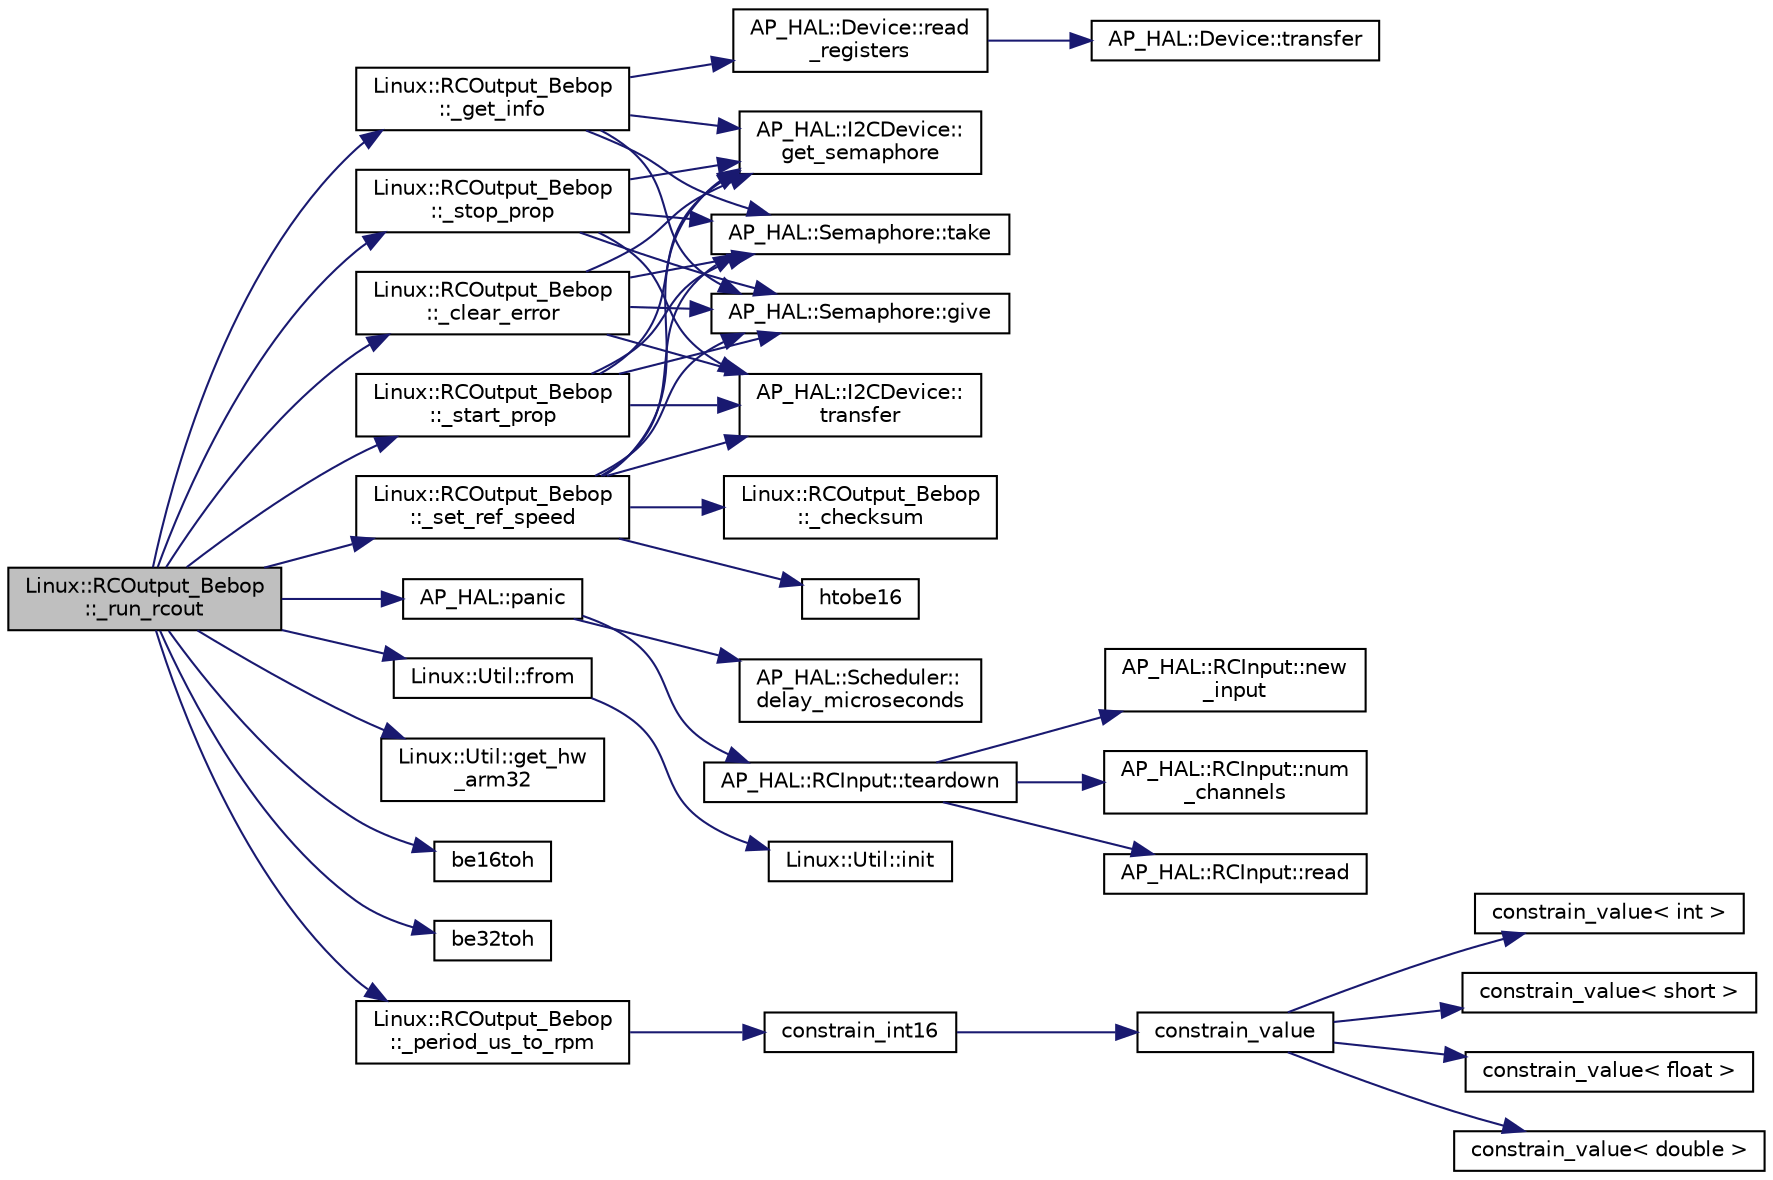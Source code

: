 digraph "Linux::RCOutput_Bebop::_run_rcout"
{
 // INTERACTIVE_SVG=YES
  edge [fontname="Helvetica",fontsize="10",labelfontname="Helvetica",labelfontsize="10"];
  node [fontname="Helvetica",fontsize="10",shape=record];
  rankdir="LR";
  Node1 [label="Linux::RCOutput_Bebop\l::_run_rcout",height=0.2,width=0.4,color="black", fillcolor="grey75", style="filled", fontcolor="black"];
  Node1 -> Node2 [color="midnightblue",fontsize="10",style="solid",fontname="Helvetica"];
  Node2 [label="Linux::RCOutput_Bebop\l::_get_info",height=0.2,width=0.4,color="black", fillcolor="white", style="filled",URL="$classLinux_1_1RCOutput__Bebop.html#aa2ea705fca68e17bde411377af8a2c30"];
  Node2 -> Node3 [color="midnightblue",fontsize="10",style="solid",fontname="Helvetica"];
  Node3 [label="AP_HAL::I2CDevice::\lget_semaphore",height=0.2,width=0.4,color="black", fillcolor="white", style="filled",URL="$classAP__HAL_1_1I2CDevice.html#aecaa17329f98d50d437e53507b1e5c77"];
  Node2 -> Node4 [color="midnightblue",fontsize="10",style="solid",fontname="Helvetica"];
  Node4 [label="AP_HAL::Semaphore::take",height=0.2,width=0.4,color="black", fillcolor="white", style="filled",URL="$classAP__HAL_1_1Semaphore.html#abd3a0affad8bb211981a979f30386589"];
  Node2 -> Node5 [color="midnightblue",fontsize="10",style="solid",fontname="Helvetica"];
  Node5 [label="AP_HAL::Device::read\l_registers",height=0.2,width=0.4,color="black", fillcolor="white", style="filled",URL="$classAP__HAL_1_1Device.html#a66215f964cfb5c7421effdb88a749550"];
  Node5 -> Node6 [color="midnightblue",fontsize="10",style="solid",fontname="Helvetica"];
  Node6 [label="AP_HAL::Device::transfer",height=0.2,width=0.4,color="black", fillcolor="white", style="filled",URL="$classAP__HAL_1_1Device.html#a2af24b5f93b678af718b65a606e538b0"];
  Node2 -> Node7 [color="midnightblue",fontsize="10",style="solid",fontname="Helvetica"];
  Node7 [label="AP_HAL::Semaphore::give",height=0.2,width=0.4,color="black", fillcolor="white", style="filled",URL="$classAP__HAL_1_1Semaphore.html#afcdbf03d5bea9d83037acc93bfaea7ce"];
  Node1 -> Node8 [color="midnightblue",fontsize="10",style="solid",fontname="Helvetica"];
  Node8 [label="AP_HAL::panic",height=0.2,width=0.4,color="black", fillcolor="white", style="filled",URL="$namespaceAP__HAL.html#a71832f03d849a0c088f04fc98d3c8143"];
  Node8 -> Node9 [color="midnightblue",fontsize="10",style="solid",fontname="Helvetica"];
  Node9 [label="AP_HAL::RCInput::teardown",height=0.2,width=0.4,color="black", fillcolor="white", style="filled",URL="$classAP__HAL_1_1RCInput.html#a2bea13d38f2b9ae8bf5193a3a69f0a31"];
  Node9 -> Node10 [color="midnightblue",fontsize="10",style="solid",fontname="Helvetica"];
  Node10 [label="AP_HAL::RCInput::new\l_input",height=0.2,width=0.4,color="black", fillcolor="white", style="filled",URL="$classAP__HAL_1_1RCInput.html#aee1fade33080edef83dd7db0fad0f7da"];
  Node9 -> Node11 [color="midnightblue",fontsize="10",style="solid",fontname="Helvetica"];
  Node11 [label="AP_HAL::RCInput::num\l_channels",height=0.2,width=0.4,color="black", fillcolor="white", style="filled",URL="$classAP__HAL_1_1RCInput.html#ae55f959c6115c1f41783af3a2b6c4fcd"];
  Node9 -> Node12 [color="midnightblue",fontsize="10",style="solid",fontname="Helvetica"];
  Node12 [label="AP_HAL::RCInput::read",height=0.2,width=0.4,color="black", fillcolor="white", style="filled",URL="$classAP__HAL_1_1RCInput.html#a078fd7e6d2e6a899009ec674a8e03498"];
  Node8 -> Node13 [color="midnightblue",fontsize="10",style="solid",fontname="Helvetica"];
  Node13 [label="AP_HAL::Scheduler::\ldelay_microseconds",height=0.2,width=0.4,color="black", fillcolor="white", style="filled",URL="$classAP__HAL_1_1Scheduler.html#a78c4f1b1f192ac1c99544b6cc8f099b0"];
  Node1 -> Node14 [color="midnightblue",fontsize="10",style="solid",fontname="Helvetica"];
  Node14 [label="Linux::Util::from",height=0.2,width=0.4,color="black", fillcolor="white", style="filled",URL="$classLinux_1_1Util.html#addd6070e02a90ee0a7063f0c3db4fecc"];
  Node14 -> Node15 [color="midnightblue",fontsize="10",style="solid",fontname="Helvetica"];
  Node15 [label="Linux::Util::init",height=0.2,width=0.4,color="black", fillcolor="white", style="filled",URL="$classLinux_1_1Util.html#ae03dc062803bf3bcda9cbd77e781c7d4"];
  Node1 -> Node16 [color="midnightblue",fontsize="10",style="solid",fontname="Helvetica"];
  Node16 [label="Linux::Util::get_hw\l_arm32",height=0.2,width=0.4,color="black", fillcolor="white", style="filled",URL="$classLinux_1_1Util.html#a7be36bbc123b07ab7c5b5e583773f39a"];
  Node1 -> Node17 [color="midnightblue",fontsize="10",style="solid",fontname="Helvetica"];
  Node17 [label="be16toh",height=0.2,width=0.4,color="black", fillcolor="white", style="filled",URL="$sparse-endian_8h.html#a4460d76503583c1209bc0e78a5ccaefb"];
  Node1 -> Node18 [color="midnightblue",fontsize="10",style="solid",fontname="Helvetica"];
  Node18 [label="be32toh",height=0.2,width=0.4,color="black", fillcolor="white", style="filled",URL="$sparse-endian_8h.html#ac9479471ad041b1c2674a58bf7660c6c"];
  Node1 -> Node19 [color="midnightblue",fontsize="10",style="solid",fontname="Helvetica"];
  Node19 [label="Linux::RCOutput_Bebop\l::_period_us_to_rpm",height=0.2,width=0.4,color="black", fillcolor="white", style="filled",URL="$classLinux_1_1RCOutput__Bebop.html#a8608a9d1cbd2c80b1d52b7712bbb777b"];
  Node19 -> Node20 [color="midnightblue",fontsize="10",style="solid",fontname="Helvetica"];
  Node20 [label="constrain_int16",height=0.2,width=0.4,color="black", fillcolor="white", style="filled",URL="$AP__Math_8h.html#a68558c4f79a8582543daefde13c64abc"];
  Node20 -> Node21 [color="midnightblue",fontsize="10",style="solid",fontname="Helvetica"];
  Node21 [label="constrain_value",height=0.2,width=0.4,color="black", fillcolor="white", style="filled",URL="$AP__Math_8h.html#a20e8f8671c282c69c1954652b6d61585"];
  Node21 -> Node22 [color="midnightblue",fontsize="10",style="solid",fontname="Helvetica"];
  Node22 [label="constrain_value\< int \>",height=0.2,width=0.4,color="black", fillcolor="white", style="filled",URL="$AP__Math_8cpp.html#a37e8e901754cb9c8e53a8e3030c82c50"];
  Node21 -> Node23 [color="midnightblue",fontsize="10",style="solid",fontname="Helvetica"];
  Node23 [label="constrain_value\< short \>",height=0.2,width=0.4,color="black", fillcolor="white", style="filled",URL="$AP__Math_8cpp.html#afdbe107ec1987d318a6347816fbf2b89"];
  Node21 -> Node24 [color="midnightblue",fontsize="10",style="solid",fontname="Helvetica"];
  Node24 [label="constrain_value\< float \>",height=0.2,width=0.4,color="black", fillcolor="white", style="filled",URL="$AP__Math_8cpp.html#ae6c621670c214da687de21d4e3a92587"];
  Node21 -> Node25 [color="midnightblue",fontsize="10",style="solid",fontname="Helvetica"];
  Node25 [label="constrain_value\< double \>",height=0.2,width=0.4,color="black", fillcolor="white", style="filled",URL="$AP__Math_8cpp.html#afe3990b00e9abc43fa97dfaf8e32f5c4"];
  Node1 -> Node26 [color="midnightblue",fontsize="10",style="solid",fontname="Helvetica"];
  Node26 [label="Linux::RCOutput_Bebop\l::_stop_prop",height=0.2,width=0.4,color="black", fillcolor="white", style="filled",URL="$classLinux_1_1RCOutput__Bebop.html#acf39e1069dc57bdadd83b83d9e0d6176"];
  Node26 -> Node3 [color="midnightblue",fontsize="10",style="solid",fontname="Helvetica"];
  Node26 -> Node4 [color="midnightblue",fontsize="10",style="solid",fontname="Helvetica"];
  Node26 -> Node27 [color="midnightblue",fontsize="10",style="solid",fontname="Helvetica"];
  Node27 [label="AP_HAL::I2CDevice::\ltransfer",height=0.2,width=0.4,color="black", fillcolor="white", style="filled",URL="$classAP__HAL_1_1I2CDevice.html#a2e581ddc9b02eb73ad2fdf488fe8dc86"];
  Node26 -> Node7 [color="midnightblue",fontsize="10",style="solid",fontname="Helvetica"];
  Node1 -> Node28 [color="midnightblue",fontsize="10",style="solid",fontname="Helvetica"];
  Node28 [label="Linux::RCOutput_Bebop\l::_clear_error",height=0.2,width=0.4,color="black", fillcolor="white", style="filled",URL="$classLinux_1_1RCOutput__Bebop.html#ab68f6278b7a4a894cbd3f6a4c8435adb"];
  Node28 -> Node3 [color="midnightblue",fontsize="10",style="solid",fontname="Helvetica"];
  Node28 -> Node4 [color="midnightblue",fontsize="10",style="solid",fontname="Helvetica"];
  Node28 -> Node27 [color="midnightblue",fontsize="10",style="solid",fontname="Helvetica"];
  Node28 -> Node7 [color="midnightblue",fontsize="10",style="solid",fontname="Helvetica"];
  Node1 -> Node29 [color="midnightblue",fontsize="10",style="solid",fontname="Helvetica"];
  Node29 [label="Linux::RCOutput_Bebop\l::_start_prop",height=0.2,width=0.4,color="black", fillcolor="white", style="filled",URL="$classLinux_1_1RCOutput__Bebop.html#ae64a4603212a9a18737f3fa2f7832a0d"];
  Node29 -> Node3 [color="midnightblue",fontsize="10",style="solid",fontname="Helvetica"];
  Node29 -> Node4 [color="midnightblue",fontsize="10",style="solid",fontname="Helvetica"];
  Node29 -> Node27 [color="midnightblue",fontsize="10",style="solid",fontname="Helvetica"];
  Node29 -> Node7 [color="midnightblue",fontsize="10",style="solid",fontname="Helvetica"];
  Node1 -> Node30 [color="midnightblue",fontsize="10",style="solid",fontname="Helvetica"];
  Node30 [label="Linux::RCOutput_Bebop\l::_set_ref_speed",height=0.2,width=0.4,color="black", fillcolor="white", style="filled",URL="$classLinux_1_1RCOutput__Bebop.html#a05c9035307cc4e1ae1b136469ca7c007"];
  Node30 -> Node31 [color="midnightblue",fontsize="10",style="solid",fontname="Helvetica"];
  Node31 [label="htobe16",height=0.2,width=0.4,color="black", fillcolor="white", style="filled",URL="$sparse-endian_8h.html#afeadfffc79afb9d2c017f0921b187204"];
  Node30 -> Node32 [color="midnightblue",fontsize="10",style="solid",fontname="Helvetica"];
  Node32 [label="Linux::RCOutput_Bebop\l::_checksum",height=0.2,width=0.4,color="black", fillcolor="white", style="filled",URL="$classLinux_1_1RCOutput__Bebop.html#a0753f720be9a7b4150fd671810784193"];
  Node30 -> Node3 [color="midnightblue",fontsize="10",style="solid",fontname="Helvetica"];
  Node30 -> Node4 [color="midnightblue",fontsize="10",style="solid",fontname="Helvetica"];
  Node30 -> Node27 [color="midnightblue",fontsize="10",style="solid",fontname="Helvetica"];
  Node30 -> Node7 [color="midnightblue",fontsize="10",style="solid",fontname="Helvetica"];
}
